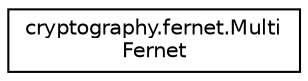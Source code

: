 digraph "Graphical Class Hierarchy"
{
 // LATEX_PDF_SIZE
  edge [fontname="Helvetica",fontsize="10",labelfontname="Helvetica",labelfontsize="10"];
  node [fontname="Helvetica",fontsize="10",shape=record];
  rankdir="LR";
  Node0 [label="cryptography.fernet.Multi\lFernet",height=0.2,width=0.4,color="black", fillcolor="white", style="filled",URL="$classcryptography_1_1fernet_1_1MultiFernet.html",tooltip=" "];
}
